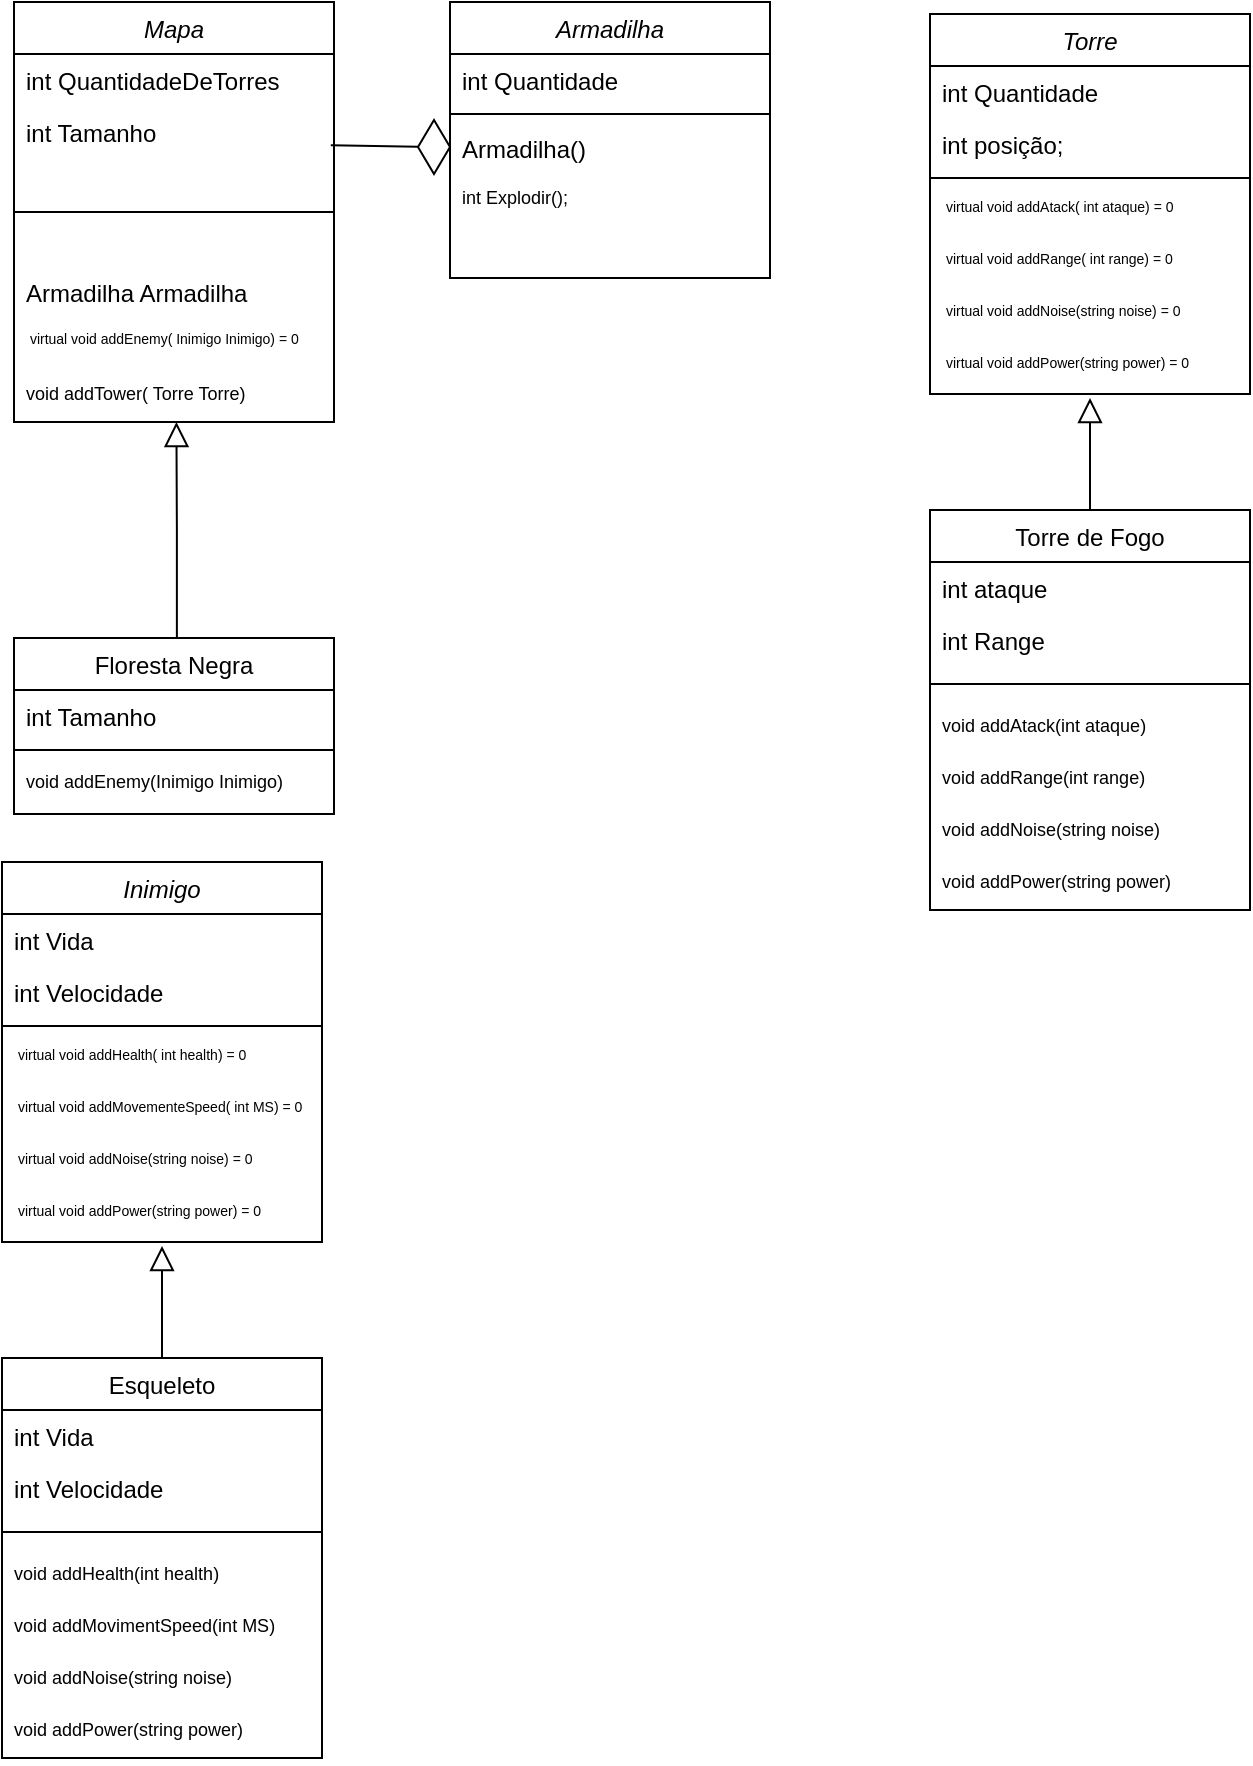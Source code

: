<mxfile version="24.4.8" type="github">
  <diagram id="C5RBs43oDa-KdzZeNtuy" name="Page-1">
    <mxGraphModel dx="1195" dy="615" grid="1" gridSize="8" guides="1" tooltips="1" connect="1" arrows="1" fold="1" page="1" pageScale="1" pageWidth="827" pageHeight="1169" math="0" shadow="0">
      <root>
        <mxCell id="WIyWlLk6GJQsqaUBKTNV-0" />
        <mxCell id="WIyWlLk6GJQsqaUBKTNV-1" parent="WIyWlLk6GJQsqaUBKTNV-0" />
        <mxCell id="zkfFHV4jXpPFQw0GAbJ--0" value="Mapa" style="swimlane;fontStyle=2;align=center;verticalAlign=top;childLayout=stackLayout;horizontal=1;startSize=26;horizontalStack=0;resizeParent=1;resizeLast=0;collapsible=1;marginBottom=0;rounded=0;shadow=0;strokeWidth=1;" parent="WIyWlLk6GJQsqaUBKTNV-1" vertex="1">
          <mxGeometry x="70" y="50" width="160" height="210" as="geometry">
            <mxRectangle x="230" y="140" width="160" height="26" as="alternateBounds" />
          </mxGeometry>
        </mxCell>
        <mxCell id="3dxcDCCw_KVLCBflrZTV-31" value="int QuantidadeDeTorres" style="text;align=left;verticalAlign=top;spacingLeft=4;spacingRight=4;overflow=hidden;rotatable=0;points=[[0,0.5],[1,0.5]];portConstraint=eastwest;" vertex="1" parent="zkfFHV4jXpPFQw0GAbJ--0">
          <mxGeometry y="26" width="160" height="26" as="geometry" />
        </mxCell>
        <mxCell id="3dxcDCCw_KVLCBflrZTV-32" value="int Tamanho" style="text;align=left;verticalAlign=top;spacingLeft=4;spacingRight=4;overflow=hidden;rotatable=0;points=[[0,0.5],[1,0.5]];portConstraint=eastwest;" vertex="1" parent="zkfFHV4jXpPFQw0GAbJ--0">
          <mxGeometry y="52" width="160" height="26" as="geometry" />
        </mxCell>
        <mxCell id="zkfFHV4jXpPFQw0GAbJ--4" value="" style="line;html=1;strokeWidth=1;align=left;verticalAlign=middle;spacingTop=-1;spacingLeft=3;spacingRight=3;rotatable=0;labelPosition=right;points=[];portConstraint=eastwest;" parent="zkfFHV4jXpPFQw0GAbJ--0" vertex="1">
          <mxGeometry y="78" width="160" height="54" as="geometry" />
        </mxCell>
        <mxCell id="zkfFHV4jXpPFQw0GAbJ--5" value="Armadilha Armadilha" style="text;align=left;verticalAlign=top;spacingLeft=4;spacingRight=4;overflow=hidden;rotatable=0;points=[[0,0.5],[1,0.5]];portConstraint=eastwest;" parent="zkfFHV4jXpPFQw0GAbJ--0" vertex="1">
          <mxGeometry y="132" width="160" height="26" as="geometry" />
        </mxCell>
        <mxCell id="3dxcDCCw_KVLCBflrZTV-0" value=" virtual void addEnemy( Inimigo Inimigo) = 0" style="text;align=left;verticalAlign=top;spacingLeft=4;spacingRight=4;overflow=hidden;rotatable=0;points=[[0,0.5],[1,0.5]];portConstraint=eastwest;fontSize=7;" vertex="1" parent="zkfFHV4jXpPFQw0GAbJ--0">
          <mxGeometry y="158" width="160" height="26" as="geometry" />
        </mxCell>
        <mxCell id="3dxcDCCw_KVLCBflrZTV-1" value="void addTower( Torre Torre)" style="text;align=left;verticalAlign=top;spacingLeft=4;spacingRight=4;overflow=hidden;rotatable=0;points=[[0,0.5],[1,0.5]];portConstraint=eastwest;fontSize=9;" vertex="1" parent="zkfFHV4jXpPFQw0GAbJ--0">
          <mxGeometry y="184" width="160" height="26" as="geometry" />
        </mxCell>
        <mxCell id="zkfFHV4jXpPFQw0GAbJ--13" value="Floresta Negra" style="swimlane;fontStyle=0;align=center;verticalAlign=top;childLayout=stackLayout;horizontal=1;startSize=26;horizontalStack=0;resizeParent=1;resizeLast=0;collapsible=1;marginBottom=0;rounded=0;shadow=0;strokeWidth=1;" parent="WIyWlLk6GJQsqaUBKTNV-1" vertex="1">
          <mxGeometry x="70" y="368" width="160" height="88" as="geometry">
            <mxRectangle x="340" y="380" width="170" height="26" as="alternateBounds" />
          </mxGeometry>
        </mxCell>
        <mxCell id="zkfFHV4jXpPFQw0GAbJ--14" value="int Tamanho" style="text;align=left;verticalAlign=top;spacingLeft=4;spacingRight=4;overflow=hidden;rotatable=0;points=[[0,0.5],[1,0.5]];portConstraint=eastwest;" parent="zkfFHV4jXpPFQw0GAbJ--13" vertex="1">
          <mxGeometry y="26" width="160" height="26" as="geometry" />
        </mxCell>
        <mxCell id="zkfFHV4jXpPFQw0GAbJ--15" value="" style="line;html=1;strokeWidth=1;align=left;verticalAlign=middle;spacingTop=-1;spacingLeft=3;spacingRight=3;rotatable=0;labelPosition=right;points=[];portConstraint=eastwest;" parent="zkfFHV4jXpPFQw0GAbJ--13" vertex="1">
          <mxGeometry y="52" width="160" height="8" as="geometry" />
        </mxCell>
        <mxCell id="3dxcDCCw_KVLCBflrZTV-14" value="void addEnemy(Inimigo Inimigo)" style="text;align=left;verticalAlign=top;spacingLeft=4;spacingRight=4;overflow=hidden;rotatable=0;points=[[0,0.5],[1,0.5]];portConstraint=eastwest;fontSize=9;" vertex="1" parent="zkfFHV4jXpPFQw0GAbJ--13">
          <mxGeometry y="60" width="160" height="26" as="geometry" />
        </mxCell>
        <mxCell id="zkfFHV4jXpPFQw0GAbJ--16" value="" style="endArrow=block;endSize=10;endFill=0;shadow=0;strokeWidth=1;rounded=0;curved=0;edgeStyle=elbowEdgeStyle;elbow=vertical;exitX=0.509;exitY=-0.004;exitDx=0;exitDy=0;exitPerimeter=0;" parent="WIyWlLk6GJQsqaUBKTNV-1" source="zkfFHV4jXpPFQw0GAbJ--13" edge="1">
          <mxGeometry width="160" relative="1" as="geometry">
            <mxPoint x="148.79" y="378.176" as="sourcePoint" />
            <mxPoint x="151.21" y="260" as="targetPoint" />
            <Array as="points" />
          </mxGeometry>
        </mxCell>
        <mxCell id="3dxcDCCw_KVLCBflrZTV-5" value="" style="endArrow=none;html=1;rounded=0;exitX=0.99;exitY=0.756;exitDx=0;exitDy=0;exitPerimeter=0;" edge="1" parent="WIyWlLk6GJQsqaUBKTNV-1" source="3dxcDCCw_KVLCBflrZTV-32" target="3dxcDCCw_KVLCBflrZTV-13">
          <mxGeometry width="50" height="50" relative="1" as="geometry">
            <mxPoint x="392" y="330" as="sourcePoint" />
            <mxPoint x="288" y="123" as="targetPoint" />
          </mxGeometry>
        </mxCell>
        <mxCell id="3dxcDCCw_KVLCBflrZTV-6" value="Armadilha" style="swimlane;fontStyle=2;align=center;verticalAlign=top;childLayout=stackLayout;horizontal=1;startSize=26;horizontalStack=0;resizeParent=1;resizeLast=0;collapsible=1;marginBottom=0;rounded=0;shadow=0;strokeWidth=1;" vertex="1" parent="WIyWlLk6GJQsqaUBKTNV-1">
          <mxGeometry x="288" y="50" width="160" height="138" as="geometry">
            <mxRectangle x="230" y="140" width="160" height="26" as="alternateBounds" />
          </mxGeometry>
        </mxCell>
        <mxCell id="3dxcDCCw_KVLCBflrZTV-7" value="int Quantidade" style="text;align=left;verticalAlign=top;spacingLeft=4;spacingRight=4;overflow=hidden;rotatable=0;points=[[0,0.5],[1,0.5]];portConstraint=eastwest;" vertex="1" parent="3dxcDCCw_KVLCBflrZTV-6">
          <mxGeometry y="26" width="160" height="26" as="geometry" />
        </mxCell>
        <mxCell id="3dxcDCCw_KVLCBflrZTV-8" value="" style="line;html=1;strokeWidth=1;align=left;verticalAlign=middle;spacingTop=-1;spacingLeft=3;spacingRight=3;rotatable=0;labelPosition=right;points=[];portConstraint=eastwest;" vertex="1" parent="3dxcDCCw_KVLCBflrZTV-6">
          <mxGeometry y="52" width="160" height="8" as="geometry" />
        </mxCell>
        <mxCell id="3dxcDCCw_KVLCBflrZTV-9" value="Armadilha()" style="text;align=left;verticalAlign=top;spacingLeft=4;spacingRight=4;overflow=hidden;rotatable=0;points=[[0,0.5],[1,0.5]];portConstraint=eastwest;" vertex="1" parent="3dxcDCCw_KVLCBflrZTV-6">
          <mxGeometry y="60" width="160" height="26" as="geometry" />
        </mxCell>
        <mxCell id="3dxcDCCw_KVLCBflrZTV-11" value="int Explodir();" style="text;align=left;verticalAlign=top;spacingLeft=4;spacingRight=4;overflow=hidden;rotatable=0;points=[[0,0.5],[1,0.5]];portConstraint=eastwest;fontSize=9;" vertex="1" parent="3dxcDCCw_KVLCBflrZTV-6">
          <mxGeometry y="86" width="160" height="26" as="geometry" />
        </mxCell>
        <mxCell id="3dxcDCCw_KVLCBflrZTV-13" value="" style="rhombus;whiteSpace=wrap;html=1;" vertex="1" parent="WIyWlLk6GJQsqaUBKTNV-1">
          <mxGeometry x="272" y="109" width="16" height="27" as="geometry" />
        </mxCell>
        <mxCell id="3dxcDCCw_KVLCBflrZTV-15" value="Torre" style="swimlane;fontStyle=2;align=center;verticalAlign=top;childLayout=stackLayout;horizontal=1;startSize=26;horizontalStack=0;resizeParent=1;resizeLast=0;collapsible=1;marginBottom=0;rounded=0;shadow=0;strokeWidth=1;" vertex="1" parent="WIyWlLk6GJQsqaUBKTNV-1">
          <mxGeometry x="528" y="56" width="160" height="190" as="geometry">
            <mxRectangle x="230" y="140" width="160" height="26" as="alternateBounds" />
          </mxGeometry>
        </mxCell>
        <mxCell id="3dxcDCCw_KVLCBflrZTV-16" value="int Quantidade&#xa;" style="text;align=left;verticalAlign=top;spacingLeft=4;spacingRight=4;overflow=hidden;rotatable=0;points=[[0,0.5],[1,0.5]];portConstraint=eastwest;" vertex="1" parent="3dxcDCCw_KVLCBflrZTV-15">
          <mxGeometry y="26" width="160" height="26" as="geometry" />
        </mxCell>
        <mxCell id="3dxcDCCw_KVLCBflrZTV-33" value="int posição;&#xa;" style="text;align=left;verticalAlign=top;spacingLeft=4;spacingRight=4;overflow=hidden;rotatable=0;points=[[0,0.5],[1,0.5]];portConstraint=eastwest;" vertex="1" parent="3dxcDCCw_KVLCBflrZTV-15">
          <mxGeometry y="52" width="160" height="26" as="geometry" />
        </mxCell>
        <mxCell id="3dxcDCCw_KVLCBflrZTV-17" value="" style="line;html=1;strokeWidth=1;align=left;verticalAlign=middle;spacingTop=-1;spacingLeft=3;spacingRight=3;rotatable=0;labelPosition=right;points=[];portConstraint=eastwest;" vertex="1" parent="3dxcDCCw_KVLCBflrZTV-15">
          <mxGeometry y="78" width="160" height="8" as="geometry" />
        </mxCell>
        <mxCell id="3dxcDCCw_KVLCBflrZTV-20" value=" virtual void addAtack( int ataque) = 0" style="text;align=left;verticalAlign=top;spacingLeft=4;spacingRight=4;overflow=hidden;rotatable=0;points=[[0,0.5],[1,0.5]];portConstraint=eastwest;fontSize=7;" vertex="1" parent="3dxcDCCw_KVLCBflrZTV-15">
          <mxGeometry y="86" width="160" height="26" as="geometry" />
        </mxCell>
        <mxCell id="3dxcDCCw_KVLCBflrZTV-21" value=" virtual void addRange( int range) = 0" style="text;align=left;verticalAlign=top;spacingLeft=4;spacingRight=4;overflow=hidden;rotatable=0;points=[[0,0.5],[1,0.5]];portConstraint=eastwest;fontSize=7;" vertex="1" parent="3dxcDCCw_KVLCBflrZTV-15">
          <mxGeometry y="112" width="160" height="26" as="geometry" />
        </mxCell>
        <mxCell id="3dxcDCCw_KVLCBflrZTV-22" value=" virtual void addNoise(string noise) = 0" style="text;align=left;verticalAlign=top;spacingLeft=4;spacingRight=4;overflow=hidden;rotatable=0;points=[[0,0.5],[1,0.5]];portConstraint=eastwest;fontSize=7;" vertex="1" parent="3dxcDCCw_KVLCBflrZTV-15">
          <mxGeometry y="138" width="160" height="26" as="geometry" />
        </mxCell>
        <mxCell id="3dxcDCCw_KVLCBflrZTV-28" value=" virtual void addPower(string power) = 0" style="text;align=left;verticalAlign=top;spacingLeft=4;spacingRight=4;overflow=hidden;rotatable=0;points=[[0,0.5],[1,0.5]];portConstraint=eastwest;fontSize=7;" vertex="1" parent="3dxcDCCw_KVLCBflrZTV-15">
          <mxGeometry y="164" width="160" height="26" as="geometry" />
        </mxCell>
        <mxCell id="3dxcDCCw_KVLCBflrZTV-23" value="Torre de Fogo" style="swimlane;fontStyle=0;align=center;verticalAlign=top;childLayout=stackLayout;horizontal=1;startSize=26;horizontalStack=0;resizeParent=1;resizeLast=0;collapsible=1;marginBottom=0;rounded=0;shadow=0;strokeWidth=1;" vertex="1" parent="WIyWlLk6GJQsqaUBKTNV-1">
          <mxGeometry x="528" y="304" width="160" height="200" as="geometry">
            <mxRectangle x="340" y="380" width="170" height="26" as="alternateBounds" />
          </mxGeometry>
        </mxCell>
        <mxCell id="3dxcDCCw_KVLCBflrZTV-24" value="int ataque&#xa;" style="text;align=left;verticalAlign=top;spacingLeft=4;spacingRight=4;overflow=hidden;rotatable=0;points=[[0,0.5],[1,0.5]];portConstraint=eastwest;" vertex="1" parent="3dxcDCCw_KVLCBflrZTV-23">
          <mxGeometry y="26" width="160" height="26" as="geometry" />
        </mxCell>
        <mxCell id="3dxcDCCw_KVLCBflrZTV-29" value="int Range&#xa;" style="text;align=left;verticalAlign=top;spacingLeft=4;spacingRight=4;overflow=hidden;rotatable=0;points=[[0,0.5],[1,0.5]];portConstraint=eastwest;" vertex="1" parent="3dxcDCCw_KVLCBflrZTV-23">
          <mxGeometry y="52" width="160" height="26" as="geometry" />
        </mxCell>
        <mxCell id="3dxcDCCw_KVLCBflrZTV-25" value="" style="line;html=1;strokeWidth=1;align=left;verticalAlign=middle;spacingTop=-1;spacingLeft=3;spacingRight=3;rotatable=0;labelPosition=right;points=[];portConstraint=eastwest;" vertex="1" parent="3dxcDCCw_KVLCBflrZTV-23">
          <mxGeometry y="78" width="160" height="18" as="geometry" />
        </mxCell>
        <mxCell id="3dxcDCCw_KVLCBflrZTV-34" value="void addAtack(int ataque)" style="text;align=left;verticalAlign=top;spacingLeft=4;spacingRight=4;overflow=hidden;rotatable=0;points=[[0,0.5],[1,0.5]];portConstraint=eastwest;fontSize=9;" vertex="1" parent="3dxcDCCw_KVLCBflrZTV-23">
          <mxGeometry y="96" width="160" height="26" as="geometry" />
        </mxCell>
        <mxCell id="3dxcDCCw_KVLCBflrZTV-35" value="void addRange(int range)" style="text;align=left;verticalAlign=top;spacingLeft=4;spacingRight=4;overflow=hidden;rotatable=0;points=[[0,0.5],[1,0.5]];portConstraint=eastwest;fontSize=9;" vertex="1" parent="3dxcDCCw_KVLCBflrZTV-23">
          <mxGeometry y="122" width="160" height="26" as="geometry" />
        </mxCell>
        <mxCell id="3dxcDCCw_KVLCBflrZTV-37" value="void addNoise(string noise)" style="text;align=left;verticalAlign=top;spacingLeft=4;spacingRight=4;overflow=hidden;rotatable=0;points=[[0,0.5],[1,0.5]];portConstraint=eastwest;fontSize=9;" vertex="1" parent="3dxcDCCw_KVLCBflrZTV-23">
          <mxGeometry y="148" width="160" height="26" as="geometry" />
        </mxCell>
        <mxCell id="3dxcDCCw_KVLCBflrZTV-38" value="void addPower(string power)" style="text;align=left;verticalAlign=top;spacingLeft=4;spacingRight=4;overflow=hidden;rotatable=0;points=[[0,0.5],[1,0.5]];portConstraint=eastwest;fontSize=9;" vertex="1" parent="3dxcDCCw_KVLCBflrZTV-23">
          <mxGeometry y="174" width="160" height="26" as="geometry" />
        </mxCell>
        <mxCell id="3dxcDCCw_KVLCBflrZTV-27" value="" style="endArrow=block;endSize=10;endFill=0;shadow=0;strokeWidth=1;rounded=0;curved=0;edgeStyle=elbowEdgeStyle;elbow=vertical;exitX=0.5;exitY=0;exitDx=0;exitDy=0;" edge="1" parent="WIyWlLk6GJQsqaUBKTNV-1" source="3dxcDCCw_KVLCBflrZTV-23">
          <mxGeometry width="160" relative="1" as="geometry">
            <mxPoint x="608" y="248" as="sourcePoint" />
            <mxPoint x="608" y="248" as="targetPoint" />
          </mxGeometry>
        </mxCell>
        <mxCell id="3dxcDCCw_KVLCBflrZTV-39" value="Inimigo" style="swimlane;fontStyle=2;align=center;verticalAlign=top;childLayout=stackLayout;horizontal=1;startSize=26;horizontalStack=0;resizeParent=1;resizeLast=0;collapsible=1;marginBottom=0;rounded=0;shadow=0;strokeWidth=1;" vertex="1" parent="WIyWlLk6GJQsqaUBKTNV-1">
          <mxGeometry x="64" y="480" width="160" height="190" as="geometry">
            <mxRectangle x="230" y="140" width="160" height="26" as="alternateBounds" />
          </mxGeometry>
        </mxCell>
        <mxCell id="3dxcDCCw_KVLCBflrZTV-40" value="int Vida&#xa;" style="text;align=left;verticalAlign=top;spacingLeft=4;spacingRight=4;overflow=hidden;rotatable=0;points=[[0,0.5],[1,0.5]];portConstraint=eastwest;" vertex="1" parent="3dxcDCCw_KVLCBflrZTV-39">
          <mxGeometry y="26" width="160" height="26" as="geometry" />
        </mxCell>
        <mxCell id="3dxcDCCw_KVLCBflrZTV-41" value="int Velocidade&#xa;" style="text;align=left;verticalAlign=top;spacingLeft=4;spacingRight=4;overflow=hidden;rotatable=0;points=[[0,0.5],[1,0.5]];portConstraint=eastwest;" vertex="1" parent="3dxcDCCw_KVLCBflrZTV-39">
          <mxGeometry y="52" width="160" height="26" as="geometry" />
        </mxCell>
        <mxCell id="3dxcDCCw_KVLCBflrZTV-42" value="" style="line;html=1;strokeWidth=1;align=left;verticalAlign=middle;spacingTop=-1;spacingLeft=3;spacingRight=3;rotatable=0;labelPosition=right;points=[];portConstraint=eastwest;" vertex="1" parent="3dxcDCCw_KVLCBflrZTV-39">
          <mxGeometry y="78" width="160" height="8" as="geometry" />
        </mxCell>
        <mxCell id="3dxcDCCw_KVLCBflrZTV-43" value=" virtual void addHealth( int health) = 0" style="text;align=left;verticalAlign=top;spacingLeft=4;spacingRight=4;overflow=hidden;rotatable=0;points=[[0,0.5],[1,0.5]];portConstraint=eastwest;fontSize=7;" vertex="1" parent="3dxcDCCw_KVLCBflrZTV-39">
          <mxGeometry y="86" width="160" height="26" as="geometry" />
        </mxCell>
        <mxCell id="3dxcDCCw_KVLCBflrZTV-44" value=" virtual void addMovementeSpeed( int MS) = 0" style="text;align=left;verticalAlign=top;spacingLeft=4;spacingRight=4;overflow=hidden;rotatable=0;points=[[0,0.5],[1,0.5]];portConstraint=eastwest;fontSize=7;" vertex="1" parent="3dxcDCCw_KVLCBflrZTV-39">
          <mxGeometry y="112" width="160" height="26" as="geometry" />
        </mxCell>
        <mxCell id="3dxcDCCw_KVLCBflrZTV-45" value=" virtual void addNoise(string noise) = 0" style="text;align=left;verticalAlign=top;spacingLeft=4;spacingRight=4;overflow=hidden;rotatable=0;points=[[0,0.5],[1,0.5]];portConstraint=eastwest;fontSize=7;" vertex="1" parent="3dxcDCCw_KVLCBflrZTV-39">
          <mxGeometry y="138" width="160" height="26" as="geometry" />
        </mxCell>
        <mxCell id="3dxcDCCw_KVLCBflrZTV-46" value=" virtual void addPower(string power) = 0" style="text;align=left;verticalAlign=top;spacingLeft=4;spacingRight=4;overflow=hidden;rotatable=0;points=[[0,0.5],[1,0.5]];portConstraint=eastwest;fontSize=7;" vertex="1" parent="3dxcDCCw_KVLCBflrZTV-39">
          <mxGeometry y="164" width="160" height="26" as="geometry" />
        </mxCell>
        <mxCell id="3dxcDCCw_KVLCBflrZTV-47" value="Esqueleto" style="swimlane;fontStyle=0;align=center;verticalAlign=top;childLayout=stackLayout;horizontal=1;startSize=26;horizontalStack=0;resizeParent=1;resizeLast=0;collapsible=1;marginBottom=0;rounded=0;shadow=0;strokeWidth=1;" vertex="1" parent="WIyWlLk6GJQsqaUBKTNV-1">
          <mxGeometry x="64" y="728" width="160" height="200" as="geometry">
            <mxRectangle x="340" y="380" width="170" height="26" as="alternateBounds" />
          </mxGeometry>
        </mxCell>
        <mxCell id="3dxcDCCw_KVLCBflrZTV-48" value="int Vida&#xa;" style="text;align=left;verticalAlign=top;spacingLeft=4;spacingRight=4;overflow=hidden;rotatable=0;points=[[0,0.5],[1,0.5]];portConstraint=eastwest;" vertex="1" parent="3dxcDCCw_KVLCBflrZTV-47">
          <mxGeometry y="26" width="160" height="26" as="geometry" />
        </mxCell>
        <mxCell id="3dxcDCCw_KVLCBflrZTV-49" value="int Velocidade&#xa;" style="text;align=left;verticalAlign=top;spacingLeft=4;spacingRight=4;overflow=hidden;rotatable=0;points=[[0,0.5],[1,0.5]];portConstraint=eastwest;" vertex="1" parent="3dxcDCCw_KVLCBflrZTV-47">
          <mxGeometry y="52" width="160" height="26" as="geometry" />
        </mxCell>
        <mxCell id="3dxcDCCw_KVLCBflrZTV-50" value="" style="line;html=1;strokeWidth=1;align=left;verticalAlign=middle;spacingTop=-1;spacingLeft=3;spacingRight=3;rotatable=0;labelPosition=right;points=[];portConstraint=eastwest;" vertex="1" parent="3dxcDCCw_KVLCBflrZTV-47">
          <mxGeometry y="78" width="160" height="18" as="geometry" />
        </mxCell>
        <mxCell id="3dxcDCCw_KVLCBflrZTV-51" value="void addHealth(int health)" style="text;align=left;verticalAlign=top;spacingLeft=4;spacingRight=4;overflow=hidden;rotatable=0;points=[[0,0.5],[1,0.5]];portConstraint=eastwest;fontSize=9;" vertex="1" parent="3dxcDCCw_KVLCBflrZTV-47">
          <mxGeometry y="96" width="160" height="26" as="geometry" />
        </mxCell>
        <mxCell id="3dxcDCCw_KVLCBflrZTV-52" value="void addMovimentSpeed(int MS)" style="text;align=left;verticalAlign=top;spacingLeft=4;spacingRight=4;overflow=hidden;rotatable=0;points=[[0,0.5],[1,0.5]];portConstraint=eastwest;fontSize=9;" vertex="1" parent="3dxcDCCw_KVLCBflrZTV-47">
          <mxGeometry y="122" width="160" height="26" as="geometry" />
        </mxCell>
        <mxCell id="3dxcDCCw_KVLCBflrZTV-53" value="void addNoise(string noise)" style="text;align=left;verticalAlign=top;spacingLeft=4;spacingRight=4;overflow=hidden;rotatable=0;points=[[0,0.5],[1,0.5]];portConstraint=eastwest;fontSize=9;" vertex="1" parent="3dxcDCCw_KVLCBflrZTV-47">
          <mxGeometry y="148" width="160" height="26" as="geometry" />
        </mxCell>
        <mxCell id="3dxcDCCw_KVLCBflrZTV-54" value="void addPower(string power)" style="text;align=left;verticalAlign=top;spacingLeft=4;spacingRight=4;overflow=hidden;rotatable=0;points=[[0,0.5],[1,0.5]];portConstraint=eastwest;fontSize=9;" vertex="1" parent="3dxcDCCw_KVLCBflrZTV-47">
          <mxGeometry y="174" width="160" height="26" as="geometry" />
        </mxCell>
        <mxCell id="3dxcDCCw_KVLCBflrZTV-55" value="" style="endArrow=block;endSize=10;endFill=0;shadow=0;strokeWidth=1;rounded=0;curved=0;edgeStyle=elbowEdgeStyle;elbow=vertical;exitX=0.5;exitY=0;exitDx=0;exitDy=0;" edge="1" parent="WIyWlLk6GJQsqaUBKTNV-1" source="3dxcDCCw_KVLCBflrZTV-47">
          <mxGeometry width="160" relative="1" as="geometry">
            <mxPoint x="144" y="672" as="sourcePoint" />
            <mxPoint x="144" y="672" as="targetPoint" />
          </mxGeometry>
        </mxCell>
      </root>
    </mxGraphModel>
  </diagram>
</mxfile>
